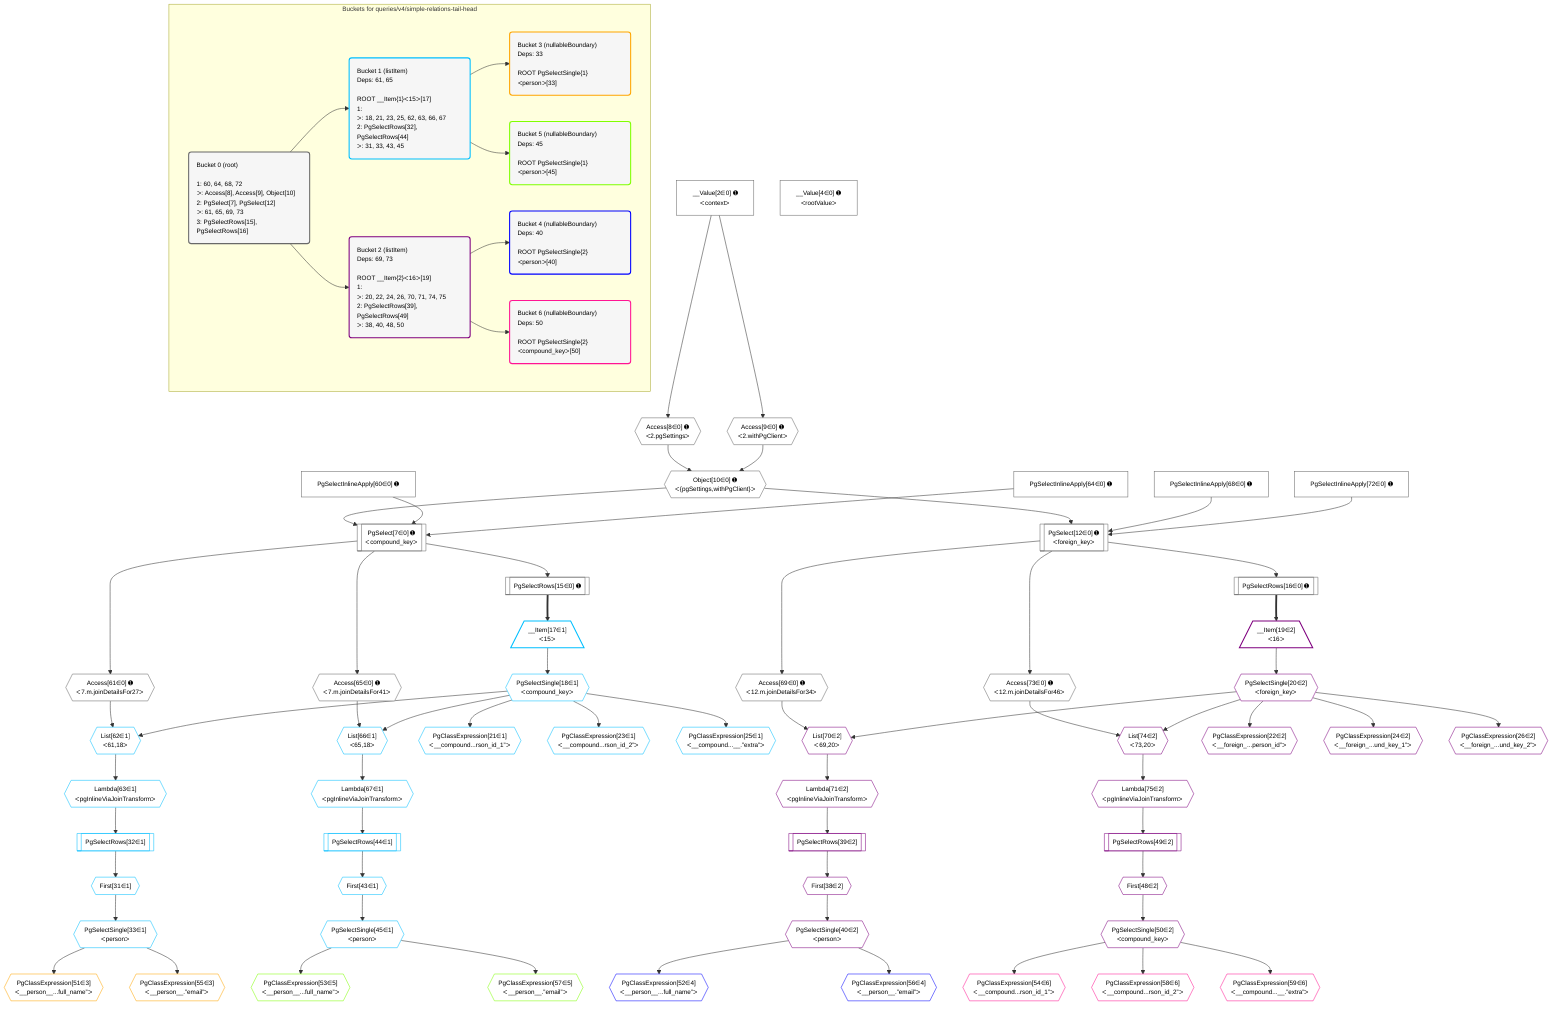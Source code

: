 %%{init: {'themeVariables': { 'fontSize': '12px'}}}%%
graph TD
    classDef path fill:#eee,stroke:#000,color:#000
    classDef plan fill:#fff,stroke-width:1px,color:#000
    classDef itemplan fill:#fff,stroke-width:2px,color:#000
    classDef unbatchedplan fill:#dff,stroke-width:1px,color:#000
    classDef sideeffectplan fill:#fcc,stroke-width:2px,color:#000
    classDef bucket fill:#f6f6f6,color:#000,stroke-width:2px,text-align:left

    subgraph "Buckets for queries/v4/simple-relations-tail-head"
    Bucket0("Bucket 0 (root)<br /><br />1: 60, 64, 68, 72<br />ᐳ: Access[8], Access[9], Object[10]<br />2: PgSelect[7], PgSelect[12]<br />ᐳ: 61, 65, 69, 73<br />3: PgSelectRows[15], PgSelectRows[16]"):::bucket
    Bucket1("Bucket 1 (listItem)<br />Deps: 61, 65<br /><br />ROOT __Item{1}ᐸ15ᐳ[17]<br />1: <br />ᐳ: 18, 21, 23, 25, 62, 63, 66, 67<br />2: PgSelectRows[32], PgSelectRows[44]<br />ᐳ: 31, 33, 43, 45"):::bucket
    Bucket2("Bucket 2 (listItem)<br />Deps: 69, 73<br /><br />ROOT __Item{2}ᐸ16ᐳ[19]<br />1: <br />ᐳ: 20, 22, 24, 26, 70, 71, 74, 75<br />2: PgSelectRows[39], PgSelectRows[49]<br />ᐳ: 38, 40, 48, 50"):::bucket
    Bucket3("Bucket 3 (nullableBoundary)<br />Deps: 33<br /><br />ROOT PgSelectSingle{1}ᐸpersonᐳ[33]"):::bucket
    Bucket4("Bucket 4 (nullableBoundary)<br />Deps: 40<br /><br />ROOT PgSelectSingle{2}ᐸpersonᐳ[40]"):::bucket
    Bucket5("Bucket 5 (nullableBoundary)<br />Deps: 45<br /><br />ROOT PgSelectSingle{1}ᐸpersonᐳ[45]"):::bucket
    Bucket6("Bucket 6 (nullableBoundary)<br />Deps: 50<br /><br />ROOT PgSelectSingle{2}ᐸcompound_keyᐳ[50]"):::bucket
    end
    Bucket0 --> Bucket1 & Bucket2
    Bucket1 --> Bucket3 & Bucket5
    Bucket2 --> Bucket4 & Bucket6

    %% plan dependencies
    PgSelect7[["PgSelect[7∈0] ➊<br />ᐸcompound_keyᐳ"]]:::plan
    Object10{{"Object[10∈0] ➊<br />ᐸ{pgSettings,withPgClient}ᐳ"}}:::plan
    PgSelectInlineApply60["PgSelectInlineApply[60∈0] ➊"]:::plan
    PgSelectInlineApply64["PgSelectInlineApply[64∈0] ➊"]:::plan
    Object10 & PgSelectInlineApply60 & PgSelectInlineApply64 --> PgSelect7
    PgSelect12[["PgSelect[12∈0] ➊<br />ᐸforeign_keyᐳ"]]:::plan
    PgSelectInlineApply68["PgSelectInlineApply[68∈0] ➊"]:::plan
    PgSelectInlineApply72["PgSelectInlineApply[72∈0] ➊"]:::plan
    Object10 & PgSelectInlineApply68 & PgSelectInlineApply72 --> PgSelect12
    Access8{{"Access[8∈0] ➊<br />ᐸ2.pgSettingsᐳ"}}:::plan
    Access9{{"Access[9∈0] ➊<br />ᐸ2.withPgClientᐳ"}}:::plan
    Access8 & Access9 --> Object10
    __Value2["__Value[2∈0] ➊<br />ᐸcontextᐳ"]:::plan
    __Value2 --> Access8
    __Value2 --> Access9
    PgSelectRows15[["PgSelectRows[15∈0] ➊"]]:::plan
    PgSelect7 --> PgSelectRows15
    PgSelectRows16[["PgSelectRows[16∈0] ➊"]]:::plan
    PgSelect12 --> PgSelectRows16
    Access61{{"Access[61∈0] ➊<br />ᐸ7.m.joinDetailsFor27ᐳ"}}:::plan
    PgSelect7 --> Access61
    Access65{{"Access[65∈0] ➊<br />ᐸ7.m.joinDetailsFor41ᐳ"}}:::plan
    PgSelect7 --> Access65
    Access69{{"Access[69∈0] ➊<br />ᐸ12.m.joinDetailsFor34ᐳ"}}:::plan
    PgSelect12 --> Access69
    Access73{{"Access[73∈0] ➊<br />ᐸ12.m.joinDetailsFor46ᐳ"}}:::plan
    PgSelect12 --> Access73
    __Value4["__Value[4∈0] ➊<br />ᐸrootValueᐳ"]:::plan
    List62{{"List[62∈1]<br />ᐸ61,18ᐳ"}}:::plan
    PgSelectSingle18{{"PgSelectSingle[18∈1]<br />ᐸcompound_keyᐳ"}}:::plan
    Access61 & PgSelectSingle18 --> List62
    List66{{"List[66∈1]<br />ᐸ65,18ᐳ"}}:::plan
    Access65 & PgSelectSingle18 --> List66
    __Item17[/"__Item[17∈1]<br />ᐸ15ᐳ"\]:::itemplan
    PgSelectRows15 ==> __Item17
    __Item17 --> PgSelectSingle18
    PgClassExpression21{{"PgClassExpression[21∈1]<br />ᐸ__compound...rson_id_1”ᐳ"}}:::plan
    PgSelectSingle18 --> PgClassExpression21
    PgClassExpression23{{"PgClassExpression[23∈1]<br />ᐸ__compound...rson_id_2”ᐳ"}}:::plan
    PgSelectSingle18 --> PgClassExpression23
    PgClassExpression25{{"PgClassExpression[25∈1]<br />ᐸ__compound...__.”extra”ᐳ"}}:::plan
    PgSelectSingle18 --> PgClassExpression25
    First31{{"First[31∈1]"}}:::plan
    PgSelectRows32[["PgSelectRows[32∈1]"]]:::plan
    PgSelectRows32 --> First31
    Lambda63{{"Lambda[63∈1]<br />ᐸpgInlineViaJoinTransformᐳ"}}:::plan
    Lambda63 --> PgSelectRows32
    PgSelectSingle33{{"PgSelectSingle[33∈1]<br />ᐸpersonᐳ"}}:::plan
    First31 --> PgSelectSingle33
    First43{{"First[43∈1]"}}:::plan
    PgSelectRows44[["PgSelectRows[44∈1]"]]:::plan
    PgSelectRows44 --> First43
    Lambda67{{"Lambda[67∈1]<br />ᐸpgInlineViaJoinTransformᐳ"}}:::plan
    Lambda67 --> PgSelectRows44
    PgSelectSingle45{{"PgSelectSingle[45∈1]<br />ᐸpersonᐳ"}}:::plan
    First43 --> PgSelectSingle45
    List62 --> Lambda63
    List66 --> Lambda67
    List70{{"List[70∈2]<br />ᐸ69,20ᐳ"}}:::plan
    PgSelectSingle20{{"PgSelectSingle[20∈2]<br />ᐸforeign_keyᐳ"}}:::plan
    Access69 & PgSelectSingle20 --> List70
    List74{{"List[74∈2]<br />ᐸ73,20ᐳ"}}:::plan
    Access73 & PgSelectSingle20 --> List74
    __Item19[/"__Item[19∈2]<br />ᐸ16ᐳ"\]:::itemplan
    PgSelectRows16 ==> __Item19
    __Item19 --> PgSelectSingle20
    PgClassExpression22{{"PgClassExpression[22∈2]<br />ᐸ__foreign_...person_id”ᐳ"}}:::plan
    PgSelectSingle20 --> PgClassExpression22
    PgClassExpression24{{"PgClassExpression[24∈2]<br />ᐸ__foreign_...und_key_1”ᐳ"}}:::plan
    PgSelectSingle20 --> PgClassExpression24
    PgClassExpression26{{"PgClassExpression[26∈2]<br />ᐸ__foreign_...und_key_2”ᐳ"}}:::plan
    PgSelectSingle20 --> PgClassExpression26
    First38{{"First[38∈2]"}}:::plan
    PgSelectRows39[["PgSelectRows[39∈2]"]]:::plan
    PgSelectRows39 --> First38
    Lambda71{{"Lambda[71∈2]<br />ᐸpgInlineViaJoinTransformᐳ"}}:::plan
    Lambda71 --> PgSelectRows39
    PgSelectSingle40{{"PgSelectSingle[40∈2]<br />ᐸpersonᐳ"}}:::plan
    First38 --> PgSelectSingle40
    First48{{"First[48∈2]"}}:::plan
    PgSelectRows49[["PgSelectRows[49∈2]"]]:::plan
    PgSelectRows49 --> First48
    Lambda75{{"Lambda[75∈2]<br />ᐸpgInlineViaJoinTransformᐳ"}}:::plan
    Lambda75 --> PgSelectRows49
    PgSelectSingle50{{"PgSelectSingle[50∈2]<br />ᐸcompound_keyᐳ"}}:::plan
    First48 --> PgSelectSingle50
    List70 --> Lambda71
    List74 --> Lambda75
    PgClassExpression51{{"PgClassExpression[51∈3]<br />ᐸ__person__...full_name”ᐳ"}}:::plan
    PgSelectSingle33 --> PgClassExpression51
    PgClassExpression55{{"PgClassExpression[55∈3]<br />ᐸ__person__.”email”ᐳ"}}:::plan
    PgSelectSingle33 --> PgClassExpression55
    PgClassExpression52{{"PgClassExpression[52∈4]<br />ᐸ__person__...full_name”ᐳ"}}:::plan
    PgSelectSingle40 --> PgClassExpression52
    PgClassExpression56{{"PgClassExpression[56∈4]<br />ᐸ__person__.”email”ᐳ"}}:::plan
    PgSelectSingle40 --> PgClassExpression56
    PgClassExpression53{{"PgClassExpression[53∈5]<br />ᐸ__person__...full_name”ᐳ"}}:::plan
    PgSelectSingle45 --> PgClassExpression53
    PgClassExpression57{{"PgClassExpression[57∈5]<br />ᐸ__person__.”email”ᐳ"}}:::plan
    PgSelectSingle45 --> PgClassExpression57
    PgClassExpression54{{"PgClassExpression[54∈6]<br />ᐸ__compound...rson_id_1”ᐳ"}}:::plan
    PgSelectSingle50 --> PgClassExpression54
    PgClassExpression58{{"PgClassExpression[58∈6]<br />ᐸ__compound...rson_id_2”ᐳ"}}:::plan
    PgSelectSingle50 --> PgClassExpression58
    PgClassExpression59{{"PgClassExpression[59∈6]<br />ᐸ__compound...__.”extra”ᐳ"}}:::plan
    PgSelectSingle50 --> PgClassExpression59

    %% define steps
    classDef bucket0 stroke:#696969
    class Bucket0,__Value2,__Value4,PgSelect7,Access8,Access9,Object10,PgSelect12,PgSelectRows15,PgSelectRows16,PgSelectInlineApply60,Access61,PgSelectInlineApply64,Access65,PgSelectInlineApply68,Access69,PgSelectInlineApply72,Access73 bucket0
    classDef bucket1 stroke:#00bfff
    class Bucket1,__Item17,PgSelectSingle18,PgClassExpression21,PgClassExpression23,PgClassExpression25,First31,PgSelectRows32,PgSelectSingle33,First43,PgSelectRows44,PgSelectSingle45,List62,Lambda63,List66,Lambda67 bucket1
    classDef bucket2 stroke:#7f007f
    class Bucket2,__Item19,PgSelectSingle20,PgClassExpression22,PgClassExpression24,PgClassExpression26,First38,PgSelectRows39,PgSelectSingle40,First48,PgSelectRows49,PgSelectSingle50,List70,Lambda71,List74,Lambda75 bucket2
    classDef bucket3 stroke:#ffa500
    class Bucket3,PgClassExpression51,PgClassExpression55 bucket3
    classDef bucket4 stroke:#0000ff
    class Bucket4,PgClassExpression52,PgClassExpression56 bucket4
    classDef bucket5 stroke:#7fff00
    class Bucket5,PgClassExpression53,PgClassExpression57 bucket5
    classDef bucket6 stroke:#ff1493
    class Bucket6,PgClassExpression54,PgClassExpression58,PgClassExpression59 bucket6